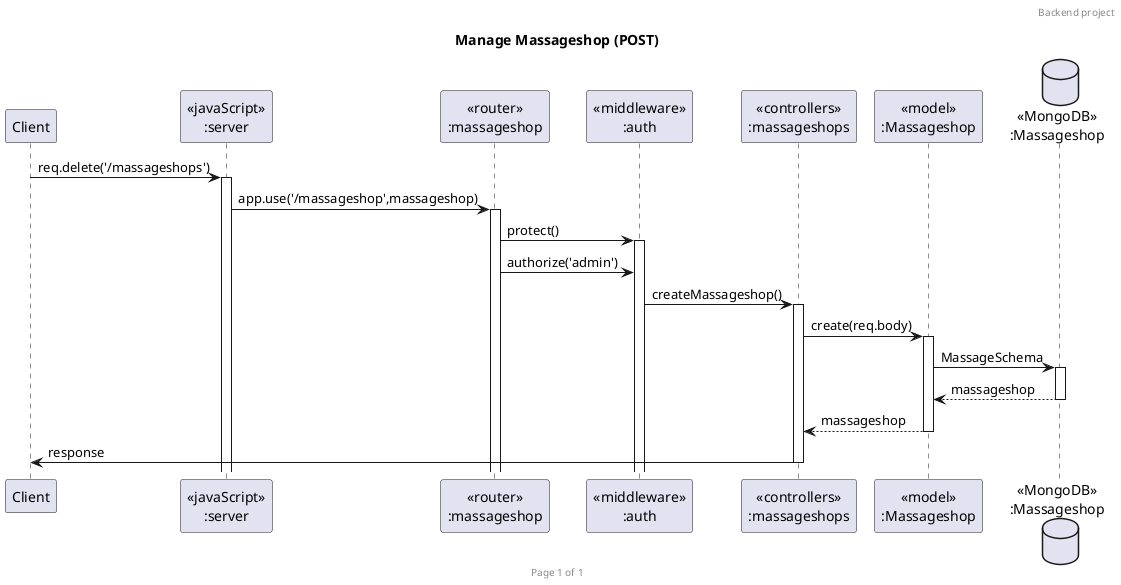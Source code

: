 @startuml Manage Massageshop (POST)

header Backend project 
footer Page %page% of %lastpage%
title "Manage Massageshop (POST)"

participant "Client" as client
participant "<<javaScript>>\n:server" as server
participant "<<router>>\n:massageshop" as routerMassage
participant "<<middleware>>\n:auth" as auth
participant "<<controllers>>\n:massageshops" as controllerMassageshop
participant "<<model>>\n:Massageshop" as modelMassage
database "<<MongoDB>>\n:Massageshop" as MassageDatabase

client->server ++:req.delete('/massageshops')
server->routerMassage ++:app.use('/massageshop',massageshop)
routerMassage -> auth ++:protect()
routerMassage -> auth :authorize('admin')
auth -> controllerMassageshop ++:createMassageshop()
controllerMassageshop->modelMassage ++:create(req.body)
modelMassage ->MassageDatabase ++: MassageSchema
MassageDatabase --> modelMassage --: massageshop
controllerMassageshop <-- modelMassage --: massageshop
controllerMassageshop->client --:response

@enduml